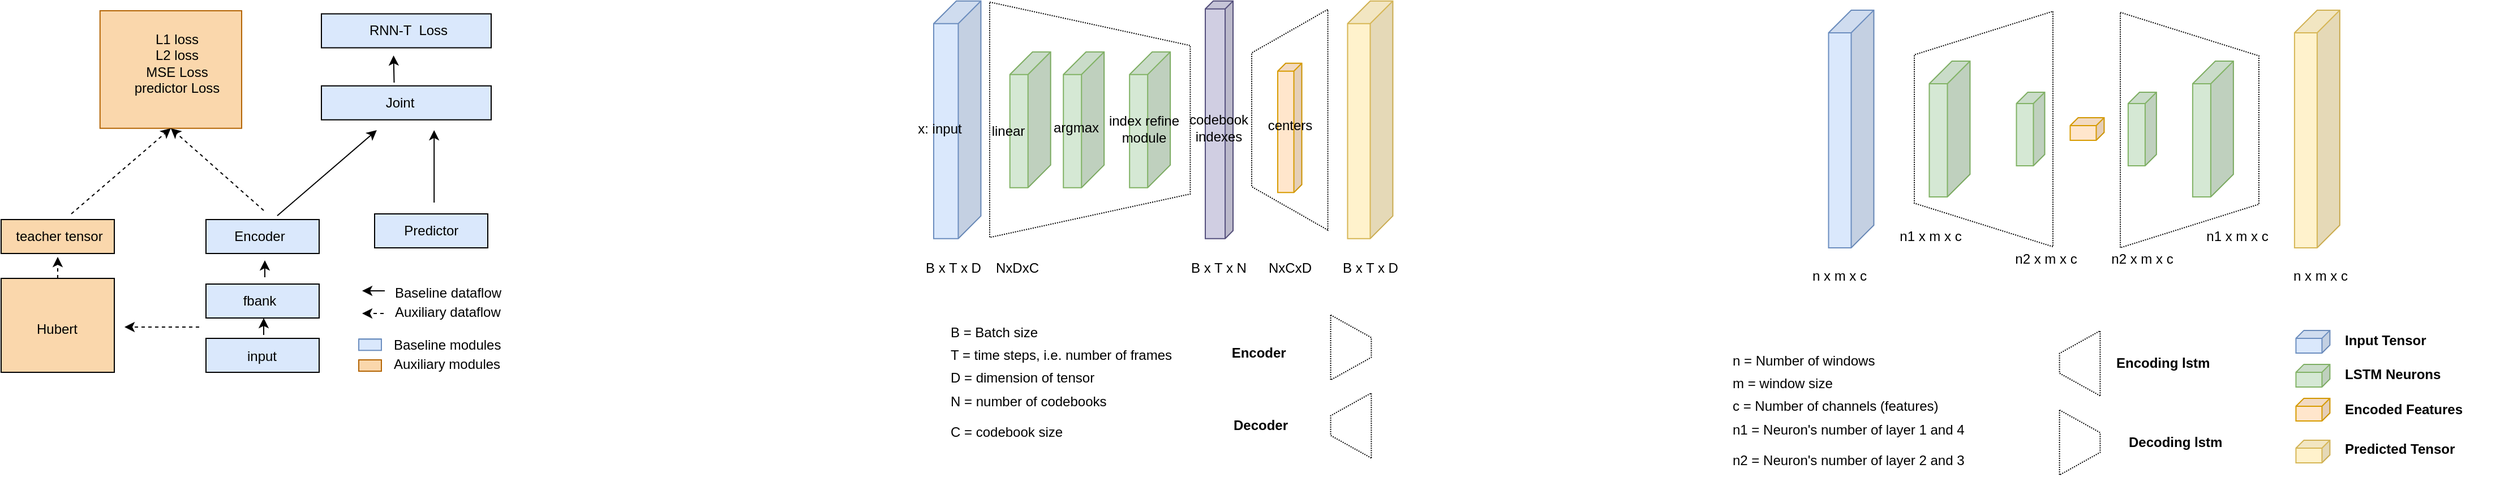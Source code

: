 <mxfile version="17.1.3" type="github">
  <diagram id="QJjx0-fPxzvcmYibJWj1" name="Page-1">
    <mxGraphModel dx="3080" dy="825" grid="0" gridSize="10" guides="1" tooltips="1" connect="1" arrows="1" fold="1" page="1" pageScale="1" pageWidth="827" pageHeight="583" background="#ffffff" math="0" shadow="0">
      <root>
        <mxCell id="0" />
        <mxCell id="1" parent="0" />
        <mxCell id="2NbUUM_VBjgZO4ZOoXt3-146" value="" style="rounded=0;whiteSpace=wrap;html=1;labelBackgroundColor=#ffffff;fontSize=12;fontColor=none;fillColor=#DAE8FC;" vertex="1" parent="1">
          <mxGeometry x="-1165" y="113.23" width="150" height="30" as="geometry" />
        </mxCell>
        <mxCell id="2NbUUM_VBjgZO4ZOoXt3-145" value="" style="rounded=0;whiteSpace=wrap;html=1;labelBackgroundColor=#ffffff;fontSize=12;fontColor=none;fillColor=#DAE8FC;" vertex="1" parent="1">
          <mxGeometry x="-1165" y="176.87" width="150" height="30" as="geometry" />
        </mxCell>
        <mxCell id="2NbUUM_VBjgZO4ZOoXt3-143" value="" style="rounded=0;whiteSpace=wrap;html=1;labelBackgroundColor=#ffffff;fontSize=12;fontColor=none;fillColor=#DAE8FC;" vertex="1" parent="1">
          <mxGeometry x="-1118" y="290" width="100" height="30" as="geometry" />
        </mxCell>
        <mxCell id="2NbUUM_VBjgZO4ZOoXt3-75" value="" style="shape=cube;whiteSpace=wrap;html=1;boundedLbl=1;backgroundOutline=1;darkOpacity=0.05;darkOpacity2=0.1;size=7;direction=east;flipH=1;fillColor=#ffe6cc;strokeColor=#d79b00;" vertex="1" parent="1">
          <mxGeometry x="-320" y="156.865" width="21.27" height="114.27" as="geometry" />
        </mxCell>
        <mxCell id="2NbUUM_VBjgZO4ZOoXt3-55" value="" style="shape=cube;whiteSpace=wrap;html=1;boundedLbl=1;backgroundOutline=1;darkOpacity=0.05;darkOpacity2=0.1;size=20;direction=east;flipH=1;fillColor=#d5e8d4;strokeColor=#82b366;" vertex="1" parent="1">
          <mxGeometry x="-509.39" y="146.84" width="36" height="120" as="geometry" />
        </mxCell>
        <mxCell id="4f-DMQIj-ya-iA7LCkDa-11" value="" style="shape=cube;whiteSpace=wrap;html=1;boundedLbl=1;backgroundOutline=1;darkOpacity=0.05;darkOpacity2=0.1;size=20;direction=east;flipH=1;fillColor=#dae8fc;strokeColor=#6c8ebf;" parent="1" vertex="1">
          <mxGeometry x="166.73" y="110" width="40" height="210" as="geometry" />
        </mxCell>
        <mxCell id="4f-DMQIj-ya-iA7LCkDa-12" value="" style="shape=cube;whiteSpace=wrap;html=1;boundedLbl=1;backgroundOutline=1;darkOpacity=0.05;darkOpacity2=0.1;size=20;direction=east;flipH=1;fillColor=#d5e8d4;strokeColor=#82b366;" parent="1" vertex="1">
          <mxGeometry x="255.73" y="155" width="36" height="120" as="geometry" />
        </mxCell>
        <mxCell id="4f-DMQIj-ya-iA7LCkDa-15" value="" style="shape=cube;whiteSpace=wrap;html=1;boundedLbl=1;backgroundOutline=1;darkOpacity=0.05;darkOpacity2=0.1;size=10;direction=east;flipH=1;fillColor=#d5e8d4;strokeColor=#82b366;" parent="1" vertex="1">
          <mxGeometry x="332.73" y="182.5" width="25" height="65" as="geometry" />
        </mxCell>
        <mxCell id="4f-DMQIj-ya-iA7LCkDa-23" value="" style="shape=cube;whiteSpace=wrap;html=1;boundedLbl=1;backgroundOutline=1;darkOpacity=0.05;darkOpacity2=0.1;size=7;direction=east;flipH=1;fillColor=#dae8fc;strokeColor=#6c8ebf;" parent="1" vertex="1">
          <mxGeometry x="579.71" y="392.94" width="30" height="20" as="geometry" />
        </mxCell>
        <mxCell id="4f-DMQIj-ya-iA7LCkDa-24" value="" style="shape=cube;whiteSpace=wrap;html=1;boundedLbl=1;backgroundOutline=1;darkOpacity=0.05;darkOpacity2=0.1;size=7;direction=east;flipH=1;fillColor=#d5e8d4;strokeColor=#82b366;" parent="1" vertex="1">
          <mxGeometry x="579.71" y="422.94" width="30" height="20" as="geometry" />
        </mxCell>
        <mxCell id="4f-DMQIj-ya-iA7LCkDa-26" value="" style="shape=cube;whiteSpace=wrap;html=1;boundedLbl=1;backgroundOutline=1;darkOpacity=0.05;darkOpacity2=0.1;size=7;direction=east;flipH=1;fillColor=#ffe6cc;strokeColor=#d79b00;" parent="1" vertex="1">
          <mxGeometry x="380.23" y="205" width="30" height="20" as="geometry" />
        </mxCell>
        <mxCell id="4f-DMQIj-ya-iA7LCkDa-39" value="n x m x c" style="text;html=1;strokeColor=none;fillColor=none;align=center;verticalAlign=middle;whiteSpace=wrap;rounded=0;" parent="1" vertex="1">
          <mxGeometry x="126.73" y="330" width="99" height="30" as="geometry" />
        </mxCell>
        <mxCell id="4f-DMQIj-ya-iA7LCkDa-50" value="Input Tensor" style="text;html=1;strokeColor=none;fillColor=none;align=left;verticalAlign=middle;whiteSpace=wrap;rounded=0;fontStyle=1" parent="1" vertex="1">
          <mxGeometry x="620.71" y="390" width="138" height="23.88" as="geometry" />
        </mxCell>
        <mxCell id="4f-DMQIj-ya-iA7LCkDa-51" value="LSTM Neurons" style="text;html=1;strokeColor=none;fillColor=none;align=left;verticalAlign=middle;whiteSpace=wrap;rounded=0;fontStyle=1" parent="1" vertex="1">
          <mxGeometry x="620.71" y="420" width="138" height="23.88" as="geometry" />
        </mxCell>
        <mxCell id="4f-DMQIj-ya-iA7LCkDa-52" value="Encoded Features" style="text;html=1;strokeColor=none;fillColor=none;align=left;verticalAlign=middle;whiteSpace=wrap;rounded=0;fontStyle=1" parent="1" vertex="1">
          <mxGeometry x="620.71" y="451.06" width="138" height="23.88" as="geometry" />
        </mxCell>
        <mxCell id="q16qMvtAuAjUv3j_tnUs-1" value="" style="shape=cube;whiteSpace=wrap;html=1;boundedLbl=1;backgroundOutline=1;darkOpacity=0.05;darkOpacity2=0.1;size=20;direction=east;flipH=1;fillColor=#fff2cc;strokeColor=#d6b656;" parent="1" vertex="1">
          <mxGeometry x="578.44" y="110" width="40" height="210" as="geometry" />
        </mxCell>
        <mxCell id="q16qMvtAuAjUv3j_tnUs-4" value="" style="shape=cube;whiteSpace=wrap;html=1;boundedLbl=1;backgroundOutline=1;darkOpacity=0.05;darkOpacity2=0.1;size=10;direction=east;flipH=1;fillColor=#d5e8d4;strokeColor=#82b366;" parent="1" vertex="1">
          <mxGeometry x="431.44" y="182.5" width="25" height="65" as="geometry" />
        </mxCell>
        <mxCell id="q16qMvtAuAjUv3j_tnUs-5" value="" style="shape=cube;whiteSpace=wrap;html=1;boundedLbl=1;backgroundOutline=1;darkOpacity=0.05;darkOpacity2=0.1;size=20;direction=east;flipH=1;fillColor=#d5e8d4;strokeColor=#82b366;" parent="1" vertex="1">
          <mxGeometry x="488.44" y="155" width="36" height="120" as="geometry" />
        </mxCell>
        <mxCell id="q16qMvtAuAjUv3j_tnUs-6" value="" style="shape=cube;whiteSpace=wrap;html=1;boundedLbl=1;backgroundOutline=1;darkOpacity=0.05;darkOpacity2=0.1;size=7;direction=east;flipH=1;fillColor=#ffe6cc;strokeColor=#d79b00;" parent="1" vertex="1">
          <mxGeometry x="579.71" y="453" width="30" height="20" as="geometry" />
        </mxCell>
        <mxCell id="q16qMvtAuAjUv3j_tnUs-7" value="" style="shape=cube;whiteSpace=wrap;html=1;boundedLbl=1;backgroundOutline=1;darkOpacity=0.05;darkOpacity2=0.1;size=7;direction=east;flipH=1;fillColor=#fff2cc;strokeColor=#d6b656;" parent="1" vertex="1">
          <mxGeometry x="579.71" y="490.0" width="30" height="20" as="geometry" />
        </mxCell>
        <mxCell id="q16qMvtAuAjUv3j_tnUs-8" value="Predicted Tensor" style="text;html=1;strokeColor=none;fillColor=none;align=left;verticalAlign=middle;whiteSpace=wrap;rounded=0;fontStyle=1" parent="1" vertex="1">
          <mxGeometry x="620.71" y="486.12" width="138" height="23.88" as="geometry" />
        </mxCell>
        <mxCell id="q16qMvtAuAjUv3j_tnUs-13" value="" style="shape=trapezoid;perimeter=trapezoidPerimeter;whiteSpace=wrap;html=1;fixedSize=1;rotation=-90;dashed=1;dashPattern=1 1;fillColor=none;direction=west;size=38.41;" parent="1" vertex="1">
          <mxGeometry x="381.73" y="154.69" width="207.98" height="122.45" as="geometry" />
        </mxCell>
        <mxCell id="q16qMvtAuAjUv3j_tnUs-14" value="&lt;b&gt;Encoding lstm&amp;nbsp;&lt;/b&gt;" style="text;html=1;strokeColor=none;fillColor=none;align=center;verticalAlign=middle;whiteSpace=wrap;rounded=0;dashed=1;dashPattern=1 1;" parent="1" vertex="1">
          <mxGeometry x="406.47" y="412.04" width="116" height="20" as="geometry" />
        </mxCell>
        <mxCell id="q16qMvtAuAjUv3j_tnUs-15" value="&lt;b&gt;Decoding lstm&amp;nbsp;&lt;/b&gt;" style="text;html=1;strokeColor=none;fillColor=none;align=center;verticalAlign=middle;whiteSpace=wrap;rounded=0;dashed=1;dashPattern=1 1;" parent="1" vertex="1">
          <mxGeometry x="417.47" y="482.04" width="116" height="20" as="geometry" />
        </mxCell>
        <mxCell id="q16qMvtAuAjUv3j_tnUs-16" value="" style="shape=trapezoid;perimeter=trapezoidPerimeter;whiteSpace=wrap;html=1;fixedSize=1;fillColor=none;rotation=-90;dashed=1;dashPattern=1 1;" parent="1" vertex="1">
          <mxGeometry x="360" y="404.08" width="57.47" height="35.92" as="geometry" />
        </mxCell>
        <mxCell id="q16qMvtAuAjUv3j_tnUs-17" value="" style="shape=trapezoid;perimeter=trapezoidPerimeter;whiteSpace=wrap;html=1;fixedSize=1;rotation=90;dashed=1;dashPattern=1 1;fillColor=none;direction=west;size=38.41;" parent="1" vertex="1">
          <mxGeometry x="199.74" y="153.77" width="207.98" height="122.45" as="geometry" />
        </mxCell>
        <mxCell id="q16qMvtAuAjUv3j_tnUs-19" value="" style="shape=trapezoid;perimeter=trapezoidPerimeter;whiteSpace=wrap;html=1;fixedSize=1;dashed=1;dashPattern=1 1;fillColor=none;rotation=-90;direction=west;" parent="1" vertex="1">
          <mxGeometry x="360" y="474.08" width="57.47" height="35.92" as="geometry" />
        </mxCell>
        <mxCell id="q16qMvtAuAjUv3j_tnUs-20" value="n x m x c" style="text;html=1;strokeColor=none;fillColor=none;align=center;verticalAlign=middle;whiteSpace=wrap;rounded=0;" parent="1" vertex="1">
          <mxGeometry x="551.73" y="330" width="99" height="30" as="geometry" />
        </mxCell>
        <mxCell id="q16qMvtAuAjUv3j_tnUs-21" value="n1 x m x c" style="text;html=1;strokeColor=none;fillColor=none;align=center;verticalAlign=middle;whiteSpace=wrap;rounded=0;dashed=1;dashPattern=1 1;" parent="1" vertex="1">
          <mxGeometry x="216.73" y="300" width="80" height="20" as="geometry" />
        </mxCell>
        <mxCell id="q16qMvtAuAjUv3j_tnUs-22" value="n2&amp;nbsp;x m x c" style="text;html=1;strokeColor=none;fillColor=none;align=center;verticalAlign=middle;whiteSpace=wrap;rounded=0;dashed=1;dashPattern=1 1;" parent="1" vertex="1">
          <mxGeometry x="318.73" y="320" width="80" height="20" as="geometry" />
        </mxCell>
        <mxCell id="q16qMvtAuAjUv3j_tnUs-23" value="n2&amp;nbsp;x m x c" style="text;html=1;strokeColor=none;fillColor=none;align=center;verticalAlign=middle;whiteSpace=wrap;rounded=0;dashed=1;dashPattern=1 1;" parent="1" vertex="1">
          <mxGeometry x="403.94" y="320" width="80" height="20" as="geometry" />
        </mxCell>
        <mxCell id="q16qMvtAuAjUv3j_tnUs-24" value="n1 x m x c" style="text;html=1;strokeColor=none;fillColor=none;align=center;verticalAlign=middle;whiteSpace=wrap;rounded=0;dashed=1;dashPattern=1 1;" parent="1" vertex="1">
          <mxGeometry x="488.44" y="300" width="80" height="20" as="geometry" />
        </mxCell>
        <mxCell id="q16qMvtAuAjUv3j_tnUs-25" value="n = Number of windows&amp;nbsp;" style="text;html=1;strokeColor=none;fillColor=none;align=center;verticalAlign=middle;whiteSpace=wrap;rounded=0;dashed=1;dashPattern=1 1;" parent="1" vertex="1">
          <mxGeometry x="68" y="410" width="156.51" height="20" as="geometry" />
        </mxCell>
        <mxCell id="q16qMvtAuAjUv3j_tnUs-26" value="m = window size&amp;nbsp;&amp;nbsp;" style="text;html=1;strokeColor=none;fillColor=none;align=left;verticalAlign=middle;whiteSpace=wrap;rounded=0;dashed=1;dashPattern=1 1;" parent="1" vertex="1">
          <mxGeometry x="80.01" y="430" width="140" height="20" as="geometry" />
        </mxCell>
        <mxCell id="q16qMvtAuAjUv3j_tnUs-27" value="c = Number of channels (features)&amp;nbsp;" style="text;html=1;strokeColor=none;fillColor=none;align=left;verticalAlign=middle;whiteSpace=wrap;rounded=0;dashed=1;dashPattern=1 1;" parent="1" vertex="1">
          <mxGeometry x="80.01" y="450" width="211" height="20" as="geometry" />
        </mxCell>
        <mxCell id="q16qMvtAuAjUv3j_tnUs-28" value="n1 = Neuron&#39;s number of layer 1 and 4&amp;nbsp;" style="text;html=1;strokeColor=none;fillColor=none;align=left;verticalAlign=middle;whiteSpace=wrap;rounded=0;dashed=1;dashPattern=1 1;" parent="1" vertex="1">
          <mxGeometry x="80.01" y="471.06" width="221" height="20" as="geometry" />
        </mxCell>
        <mxCell id="q16qMvtAuAjUv3j_tnUs-29" value="n2 = Neuron&#39;s number of layer 2 and 3&amp;nbsp;" style="text;html=1;strokeColor=none;fillColor=none;align=left;verticalAlign=middle;whiteSpace=wrap;rounded=0;dashed=1;dashPattern=1 1;" parent="1" vertex="1">
          <mxGeometry x="80.01" y="498.16" width="221" height="20" as="geometry" />
        </mxCell>
        <mxCell id="2NbUUM_VBjgZO4ZOoXt3-16" value="" style="shape=cube;whiteSpace=wrap;html=1;boundedLbl=1;backgroundOutline=1;darkOpacity=0.05;darkOpacity2=0.1;size=20;direction=east;flipH=1;fillColor=#dae8fc;strokeColor=#6c8ebf;" vertex="1" parent="1">
          <mxGeometry x="-624" y="101.84" width="41.73" height="210" as="geometry" />
        </mxCell>
        <mxCell id="2NbUUM_VBjgZO4ZOoXt3-17" value="" style="shape=cube;whiteSpace=wrap;html=1;boundedLbl=1;backgroundOutline=1;darkOpacity=0.05;darkOpacity2=0.1;size=20;direction=east;flipH=1;fillColor=#d5e8d4;strokeColor=#82b366;" vertex="1" parent="1">
          <mxGeometry x="-556.66" y="146.84" width="36" height="120" as="geometry" />
        </mxCell>
        <mxCell id="2NbUUM_VBjgZO4ZOoXt3-21" value="" style="shape=cube;whiteSpace=wrap;html=1;boundedLbl=1;backgroundOutline=1;darkOpacity=0.05;darkOpacity2=0.1;size=7;direction=east;flipH=1;fillColor=#d0cee2;strokeColor=#56517e;" vertex="1" parent="1">
          <mxGeometry x="-384.0" y="101.84" width="24.53" height="210" as="geometry" />
        </mxCell>
        <mxCell id="2NbUUM_VBjgZO4ZOoXt3-22" value="B x T x D" style="text;html=1;strokeColor=none;fillColor=none;align=center;verticalAlign=middle;whiteSpace=wrap;rounded=0;" vertex="1" parent="1">
          <mxGeometry x="-655.66" y="323" width="99" height="30" as="geometry" />
        </mxCell>
        <mxCell id="2NbUUM_VBjgZO4ZOoXt3-26" value="" style="shape=cube;whiteSpace=wrap;html=1;boundedLbl=1;backgroundOutline=1;darkOpacity=0.05;darkOpacity2=0.1;size=20;direction=east;flipH=1;fillColor=#fff2cc;strokeColor=#d6b656;" vertex="1" parent="1">
          <mxGeometry x="-258.27" y="101.84" width="40" height="210" as="geometry" />
        </mxCell>
        <mxCell id="2NbUUM_VBjgZO4ZOoXt3-32" value="" style="shape=trapezoid;perimeter=trapezoidPerimeter;whiteSpace=wrap;html=1;fixedSize=1;rotation=-90;dashed=1;dashPattern=1 1;fillColor=none;direction=west;size=38.41;" vertex="1" parent="1">
          <mxGeometry x="-589.89" y="118.23" width="207.98" height="177.22" as="geometry" />
        </mxCell>
        <mxCell id="2NbUUM_VBjgZO4ZOoXt3-33" value="&lt;b&gt;Encoder&amp;nbsp;&lt;/b&gt;" style="text;html=1;strokeColor=none;fillColor=none;align=center;verticalAlign=middle;whiteSpace=wrap;rounded=0;dashed=1;dashPattern=1 1;" vertex="1" parent="1">
          <mxGeometry x="-393.47" y="402.97" width="116" height="20" as="geometry" />
        </mxCell>
        <mxCell id="2NbUUM_VBjgZO4ZOoXt3-34" value="&lt;b&gt;Decoder&lt;/b&gt;" style="text;html=1;strokeColor=none;fillColor=none;align=center;verticalAlign=middle;whiteSpace=wrap;rounded=0;dashed=1;dashPattern=1 1;" vertex="1" parent="1">
          <mxGeometry x="-393.47" y="467.05" width="116" height="20" as="geometry" />
        </mxCell>
        <mxCell id="2NbUUM_VBjgZO4ZOoXt3-35" value="" style="shape=trapezoid;perimeter=trapezoidPerimeter;whiteSpace=wrap;html=1;fixedSize=1;fillColor=none;rotation=-90;dashed=1;dashPattern=1 1;" vertex="1" parent="1">
          <mxGeometry x="-284" y="459.09" width="57.47" height="35.92" as="geometry" />
        </mxCell>
        <mxCell id="2NbUUM_VBjgZO4ZOoXt3-37" value="" style="shape=trapezoid;perimeter=trapezoidPerimeter;whiteSpace=wrap;html=1;fixedSize=1;dashed=1;dashPattern=1 1;fillColor=none;rotation=-90;direction=west;" vertex="1" parent="1">
          <mxGeometry x="-284" y="390.09" width="57.47" height="35.92" as="geometry" />
        </mxCell>
        <mxCell id="2NbUUM_VBjgZO4ZOoXt3-39" value="B x T x N" style="text;html=1;strokeColor=none;fillColor=none;align=center;verticalAlign=middle;whiteSpace=wrap;rounded=0;dashed=1;dashPattern=1 1;" vertex="1" parent="1">
          <mxGeometry x="-411.73" y="328" width="80" height="20" as="geometry" />
        </mxCell>
        <mxCell id="2NbUUM_VBjgZO4ZOoXt3-43" value="B = Batch size&amp;nbsp;" style="text;html=1;strokeColor=none;fillColor=none;align=left;verticalAlign=middle;whiteSpace=wrap;rounded=0;dashed=1;dashPattern=1 1;flipH=1;" vertex="1" parent="1">
          <mxGeometry x="-611" y="385.0" width="156.51" height="20" as="geometry" />
        </mxCell>
        <mxCell id="2NbUUM_VBjgZO4ZOoXt3-44" value="T = time steps, i.e. number of frames" style="text;html=1;strokeColor=none;fillColor=none;align=left;verticalAlign=middle;whiteSpace=wrap;rounded=0;dashed=1;dashPattern=1 1;flipH=1;" vertex="1" parent="1">
          <mxGeometry x="-611" y="405" width="222" height="20" as="geometry" />
        </mxCell>
        <mxCell id="2NbUUM_VBjgZO4ZOoXt3-45" value="D = dimension of tensor" style="text;html=1;strokeColor=none;fillColor=none;align=left;verticalAlign=middle;whiteSpace=wrap;rounded=0;dashed=1;dashPattern=1 1;flipH=1;" vertex="1" parent="1">
          <mxGeometry x="-611" y="425.0" width="211" height="20" as="geometry" />
        </mxCell>
        <mxCell id="2NbUUM_VBjgZO4ZOoXt3-46" value="N = number of codebooks&amp;nbsp;" style="text;html=1;strokeColor=none;fillColor=none;align=left;verticalAlign=middle;whiteSpace=wrap;rounded=0;dashed=1;dashPattern=1 1;flipH=1;" vertex="1" parent="1">
          <mxGeometry x="-611" y="446.06" width="221" height="20" as="geometry" />
        </mxCell>
        <mxCell id="2NbUUM_VBjgZO4ZOoXt3-47" value="C = codebook size&amp;nbsp;" style="text;html=1;strokeColor=none;fillColor=none;align=left;verticalAlign=middle;whiteSpace=wrap;rounded=0;dashed=1;dashPattern=1 1;flipH=1;" vertex="1" parent="1">
          <mxGeometry x="-611" y="473.16" width="221" height="20" as="geometry" />
        </mxCell>
        <mxCell id="2NbUUM_VBjgZO4ZOoXt3-50" value="x: input" style="text;html=1;strokeColor=none;fillColor=none;align=center;verticalAlign=middle;whiteSpace=wrap;rounded=0;dashed=1;dashPattern=1 1;" vertex="1" parent="1">
          <mxGeometry x="-654" y="205" width="70.78" height="20" as="geometry" />
        </mxCell>
        <mxCell id="2NbUUM_VBjgZO4ZOoXt3-51" value="linear" style="text;html=1;strokeColor=none;fillColor=none;align=center;verticalAlign=middle;whiteSpace=wrap;rounded=0;dashed=1;dashPattern=1 1;" vertex="1" parent="1">
          <mxGeometry x="-586" y="206.87" width="56" height="20" as="geometry" />
        </mxCell>
        <mxCell id="2NbUUM_VBjgZO4ZOoXt3-52" value="argmax" style="text;html=1;strokeColor=none;fillColor=none;align=center;verticalAlign=middle;whiteSpace=wrap;rounded=0;dashed=1;dashPattern=1 1;" vertex="1" parent="1">
          <mxGeometry x="-535.27" y="204" width="74" height="20" as="geometry" />
        </mxCell>
        <mxCell id="2NbUUM_VBjgZO4ZOoXt3-56" value="" style="shape=cube;whiteSpace=wrap;html=1;boundedLbl=1;backgroundOutline=1;darkOpacity=0.05;darkOpacity2=0.1;size=20;direction=east;flipH=1;fillColor=#d5e8d4;strokeColor=#82b366;" vertex="1" parent="1">
          <mxGeometry x="-450.92" y="146.84" width="36" height="120" as="geometry" />
        </mxCell>
        <mxCell id="2NbUUM_VBjgZO4ZOoXt3-57" value="index refine&lt;br&gt;module" style="text;html=1;strokeColor=none;fillColor=none;align=center;verticalAlign=middle;whiteSpace=wrap;rounded=0;dashed=1;dashPattern=1 1;" vertex="1" parent="1">
          <mxGeometry x="-475.47" y="205" width="74" height="20" as="geometry" />
        </mxCell>
        <mxCell id="2NbUUM_VBjgZO4ZOoXt3-58" value="codebook indexes" style="text;html=1;strokeColor=none;fillColor=none;align=center;verticalAlign=middle;whiteSpace=wrap;rounded=0;dashed=1;dashPattern=1 1;labelBackgroundColor=none;" vertex="1" parent="1">
          <mxGeometry x="-399.74" y="204" width="56" height="20" as="geometry" />
        </mxCell>
        <mxCell id="2NbUUM_VBjgZO4ZOoXt3-59" value="centers" style="text;html=1;strokeColor=none;fillColor=none;align=center;verticalAlign=middle;whiteSpace=wrap;rounded=0;dashed=1;dashPattern=1 1;" vertex="1" parent="1">
          <mxGeometry x="-346.36" y="202" width="74" height="20" as="geometry" />
        </mxCell>
        <mxCell id="2NbUUM_VBjgZO4ZOoXt3-61" value="" style="shape=trapezoid;perimeter=trapezoidPerimeter;whiteSpace=wrap;html=1;fixedSize=1;rotation=90;dashed=1;dashPattern=1 1;fillColor=none;direction=west;size=38.41;container=0;" vertex="1" parent="1">
          <mxGeometry x="-406.86" y="173.21" width="195" height="67.26" as="geometry" />
        </mxCell>
        <mxCell id="2NbUUM_VBjgZO4ZOoXt3-62" value="NxDxC" style="text;html=1;strokeColor=none;fillColor=none;align=center;verticalAlign=middle;whiteSpace=wrap;rounded=0;dashed=1;dashPattern=1 1;" vertex="1" parent="1">
          <mxGeometry x="-589.89" y="328" width="80" height="20" as="geometry" />
        </mxCell>
        <mxCell id="2NbUUM_VBjgZO4ZOoXt3-63" value="NxCxD" style="text;html=1;strokeColor=none;fillColor=none;align=center;verticalAlign=middle;whiteSpace=wrap;rounded=0;dashed=1;dashPattern=1 1;" vertex="1" parent="1">
          <mxGeometry x="-349.36" y="328" width="80" height="20" as="geometry" />
        </mxCell>
        <mxCell id="2NbUUM_VBjgZO4ZOoXt3-65" value="B x T x D" style="text;html=1;strokeColor=none;fillColor=none;align=center;verticalAlign=middle;whiteSpace=wrap;rounded=0;dashed=1;dashPattern=1 1;" vertex="1" parent="1">
          <mxGeometry x="-278.27" y="328" width="80" height="20" as="geometry" />
        </mxCell>
        <mxCell id="2NbUUM_VBjgZO4ZOoXt3-94" value="&amp;nbsp;Predictor" style="text;html=1;strokeColor=none;fillColor=none;align=center;verticalAlign=middle;whiteSpace=wrap;rounded=0;dashed=1;dashPattern=1 1;" vertex="1" parent="1">
          <mxGeometry x="-1105.41" y="295" width="70.78" height="20" as="geometry" />
        </mxCell>
        <mxCell id="2NbUUM_VBjgZO4ZOoXt3-97" value="Joint" style="text;html=1;strokeColor=none;fillColor=none;align=center;verticalAlign=middle;whiteSpace=wrap;rounded=0;dashed=1;dashPattern=1 1;" vertex="1" parent="1">
          <mxGeometry x="-1131" y="181.87" width="70.78" height="20" as="geometry" />
        </mxCell>
        <mxCell id="2NbUUM_VBjgZO4ZOoXt3-99" value="RNN-T &amp;nbsp;Loss" style="text;html=1;strokeColor=none;fillColor=none;align=center;verticalAlign=middle;whiteSpace=wrap;rounded=0;dashed=1;dashPattern=1 1;" vertex="1" parent="1">
          <mxGeometry x="-1142" y="118.23" width="108" height="20" as="geometry" />
        </mxCell>
        <mxCell id="2NbUUM_VBjgZO4ZOoXt3-110" value="" style="endArrow=classic;html=1;rounded=0;fontSize=12;fontColor=none;" edge="1" parent="1">
          <mxGeometry width="50" height="50" relative="1" as="geometry">
            <mxPoint x="-1065.41" y="280" as="sourcePoint" />
            <mxPoint x="-1065.41" y="215.96" as="targetPoint" />
          </mxGeometry>
        </mxCell>
        <mxCell id="2NbUUM_VBjgZO4ZOoXt3-116" value="" style="shape=cube;whiteSpace=wrap;html=1;boundedLbl=1;backgroundOutline=1;darkOpacity=0.05;darkOpacity2=0.1;fillColor=#fad7ac;direction=east;size=0;flipV=1;flipH=1;container=0;rotation=-90;strokeColor=#b46504;" vertex="1" parent="1">
          <mxGeometry x="-1350" y="99.87" width="103.9" height="125.13" as="geometry" />
        </mxCell>
        <mxCell id="2NbUUM_VBjgZO4ZOoXt3-118" value="" style="endArrow=classic;html=1;rounded=0;fontSize=12;fontColor=none;entryX=0;entryY=0;entryDx=103.9;entryDy=62.565;entryPerimeter=0;dashed=1;" edge="1" parent="1" target="2NbUUM_VBjgZO4ZOoXt3-116">
          <mxGeometry width="50" height="50" relative="1" as="geometry">
            <mxPoint x="-1216" y="287" as="sourcePoint" />
            <mxPoint x="-996" y="312" as="targetPoint" />
          </mxGeometry>
        </mxCell>
        <mxCell id="2NbUUM_VBjgZO4ZOoXt3-120" value="" style="endArrow=classic;html=1;rounded=0;fontSize=12;fontColor=none;dashed=1;entryX=0;entryY=0;entryDx=103.9;entryDy=62.565;entryPerimeter=0;" edge="1" parent="1" target="2NbUUM_VBjgZO4ZOoXt3-116">
          <mxGeometry width="50" height="50" relative="1" as="geometry">
            <mxPoint x="-1386" y="290" as="sourcePoint" />
            <mxPoint x="-1418" y="134" as="targetPoint" />
          </mxGeometry>
        </mxCell>
        <mxCell id="2NbUUM_VBjgZO4ZOoXt3-122" value="L1 loss&lt;br&gt;L2 loss&lt;br&gt;MSE Loss&lt;br&gt;predictor Loss" style="text;html=1;strokeColor=none;fillColor=none;align=center;verticalAlign=middle;whiteSpace=wrap;rounded=0;dashed=1;dashPattern=1 1;" vertex="1" parent="1">
          <mxGeometry x="-1361.55" y="146.84" width="139" height="20" as="geometry" />
        </mxCell>
        <mxCell id="2NbUUM_VBjgZO4ZOoXt3-125" value="" style="endArrow=classic;html=1;rounded=0;fontSize=12;fontColor=none;exitX=0;exitY=0;exitDx=0;exitDy=83.25;exitPerimeter=0;" edge="1" parent="1">
          <mxGeometry width="50" height="50" relative="1" as="geometry">
            <mxPoint x="-1100.75" y="174" as="sourcePoint" />
            <mxPoint x="-1101.25" y="149.96" as="targetPoint" />
          </mxGeometry>
        </mxCell>
        <mxCell id="2NbUUM_VBjgZO4ZOoXt3-127" value="" style="shape=cube;whiteSpace=wrap;html=1;boundedLbl=1;backgroundOutline=1;darkOpacity=0.05;darkOpacity2=0.1;fillColor=#fad7ac;direction=east;size=0;flipV=1;flipH=1;container=0;rotation=-90;strokeColor=#b46504;" vertex="1" parent="1">
          <mxGeometry x="-1127" y="414.0" width="10" height="20" as="geometry" />
        </mxCell>
        <mxCell id="2NbUUM_VBjgZO4ZOoXt3-129" value="" style="shape=cube;whiteSpace=wrap;html=1;boundedLbl=1;backgroundOutline=1;darkOpacity=0.05;darkOpacity2=0.1;fillColor=#dae8fc;direction=east;size=0;flipV=1;flipH=1;container=0;rotation=-90;strokeColor=#6c8ebf;" vertex="1" parent="1">
          <mxGeometry x="-1127" y="395.68" width="10" height="20" as="geometry" />
        </mxCell>
        <mxCell id="2NbUUM_VBjgZO4ZOoXt3-131" value="Baseline modules" style="text;html=1;strokeColor=none;fillColor=none;align=left;verticalAlign=middle;whiteSpace=wrap;rounded=0;dashed=1;dashPattern=1 1;flipH=1;" vertex="1" parent="1">
          <mxGeometry x="-1103" y="395.59" width="156.51" height="20" as="geometry" />
        </mxCell>
        <mxCell id="2NbUUM_VBjgZO4ZOoXt3-132" value="Auxiliary modules" style="text;html=1;strokeColor=none;fillColor=none;align=left;verticalAlign=middle;whiteSpace=wrap;rounded=0;dashed=1;dashPattern=1 1;flipH=1;" vertex="1" parent="1">
          <mxGeometry x="-1103" y="413.0" width="171" height="20" as="geometry" />
        </mxCell>
        <mxCell id="2NbUUM_VBjgZO4ZOoXt3-137" value="" style="rounded=0;whiteSpace=wrap;html=1;labelBackgroundColor=#ffffff;fontSize=12;fontColor=none;fillColor=#FAD7AC;" vertex="1" parent="1">
          <mxGeometry x="-1448" y="347" width="100" height="83" as="geometry" />
        </mxCell>
        <mxCell id="2NbUUM_VBjgZO4ZOoXt3-138" value="" style="rounded=0;whiteSpace=wrap;html=1;labelBackgroundColor=#ffffff;fontSize=12;fontColor=none;fillColor=#DAE8FC;" vertex="1" parent="1">
          <mxGeometry x="-1267" y="295" width="100" height="30" as="geometry" />
        </mxCell>
        <mxCell id="2NbUUM_VBjgZO4ZOoXt3-139" value="" style="rounded=0;whiteSpace=wrap;html=1;labelBackgroundColor=#ffffff;fontSize=12;fontColor=none;fillColor=#DAE8FC;" vertex="1" parent="1">
          <mxGeometry x="-1267" y="400" width="100" height="30" as="geometry" />
        </mxCell>
        <mxCell id="2NbUUM_VBjgZO4ZOoXt3-141" value="" style="rounded=0;whiteSpace=wrap;html=1;labelBackgroundColor=#ffffff;fontSize=12;fontColor=none;fillColor=#FAD7AC;" vertex="1" parent="1">
          <mxGeometry x="-1448" y="295" width="100" height="30" as="geometry" />
        </mxCell>
        <mxCell id="2NbUUM_VBjgZO4ZOoXt3-142" value="teacher tensor" style="text;html=1;strokeColor=none;fillColor=none;align=center;verticalAlign=middle;whiteSpace=wrap;rounded=0;dashed=1;dashPattern=1 1;" vertex="1" parent="1">
          <mxGeometry x="-1443" y="301.685" width="93" height="16.63" as="geometry" />
        </mxCell>
        <mxCell id="2NbUUM_VBjgZO4ZOoXt3-144" value="Encoder" style="text;html=1;strokeColor=none;fillColor=none;align=center;verticalAlign=middle;whiteSpace=wrap;rounded=0;dashed=1;dashPattern=1 1;" vertex="1" parent="1">
          <mxGeometry x="-1257" y="300" width="75.39" height="20" as="geometry" />
        </mxCell>
        <mxCell id="2NbUUM_VBjgZO4ZOoXt3-147" value="" style="endArrow=classic;html=1;rounded=0;fontSize=12;fontColor=none;entryX=0;entryY=0;entryDx=103.9;entryDy=62.565;entryPerimeter=0;" edge="1" parent="1">
          <mxGeometry width="50" height="50" relative="1" as="geometry">
            <mxPoint x="-1204" y="291.62" as="sourcePoint" />
            <mxPoint x="-1116.05" y="216.005" as="targetPoint" />
          </mxGeometry>
        </mxCell>
        <mxCell id="2NbUUM_VBjgZO4ZOoXt3-148" value="" style="endArrow=classic;html=1;rounded=0;fontSize=12;fontColor=none;" edge="1" parent="1">
          <mxGeometry width="50" height="50" relative="1" as="geometry">
            <mxPoint x="-1215" y="346" as="sourcePoint" />
            <mxPoint x="-1215" y="331" as="targetPoint" />
          </mxGeometry>
        </mxCell>
        <mxCell id="2NbUUM_VBjgZO4ZOoXt3-149" value="" style="endArrow=classic;html=1;rounded=0;fontSize=12;fontColor=none;dashed=1;" edge="1" parent="1" source="2NbUUM_VBjgZO4ZOoXt3-137">
          <mxGeometry width="50" height="50" relative="1" as="geometry">
            <mxPoint x="-1205" y="376" as="sourcePoint" />
            <mxPoint x="-1398" y="328" as="targetPoint" />
          </mxGeometry>
        </mxCell>
        <mxCell id="2NbUUM_VBjgZO4ZOoXt3-83" value="Hubert" style="text;html=1;strokeColor=none;fillColor=none;align=center;verticalAlign=middle;whiteSpace=wrap;rounded=0;dashed=1;dashPattern=1 1;" vertex="1" parent="1">
          <mxGeometry x="-1443" y="382" width="89" height="20" as="geometry" />
        </mxCell>
        <mxCell id="2NbUUM_VBjgZO4ZOoXt3-150" value="" style="endArrow=classic;html=1;rounded=0;fontSize=12;fontColor=none;dashed=1;" edge="1" parent="1">
          <mxGeometry width="50" height="50" relative="1" as="geometry">
            <mxPoint x="-1273" y="390" as="sourcePoint" />
            <mxPoint x="-1339" y="390" as="targetPoint" />
          </mxGeometry>
        </mxCell>
        <mxCell id="2NbUUM_VBjgZO4ZOoXt3-151" value="input" style="text;html=1;strokeColor=none;fillColor=none;align=center;verticalAlign=middle;whiteSpace=wrap;rounded=0;dashed=1;dashPattern=1 1;" vertex="1" parent="1">
          <mxGeometry x="-1264" y="407.685" width="93" height="16.63" as="geometry" />
        </mxCell>
        <mxCell id="2NbUUM_VBjgZO4ZOoXt3-152" value="" style="endArrow=classic;html=1;rounded=0;fontSize=12;fontColor=none;" edge="1" parent="1">
          <mxGeometry width="50" height="50" relative="1" as="geometry">
            <mxPoint x="-1216" y="397" as="sourcePoint" />
            <mxPoint x="-1216" y="382" as="targetPoint" />
          </mxGeometry>
        </mxCell>
        <mxCell id="2NbUUM_VBjgZO4ZOoXt3-154" value="" style="rounded=0;whiteSpace=wrap;html=1;labelBackgroundColor=#ffffff;fontSize=12;fontColor=none;fillColor=#DAE8FC;" vertex="1" parent="1">
          <mxGeometry x="-1267" y="352" width="100" height="30" as="geometry" />
        </mxCell>
        <mxCell id="2NbUUM_VBjgZO4ZOoXt3-155" value="fbank" style="text;html=1;strokeColor=none;fillColor=none;align=center;verticalAlign=middle;whiteSpace=wrap;rounded=0;dashed=1;dashPattern=1 1;" vertex="1" parent="1">
          <mxGeometry x="-1257" y="357" width="75.39" height="20" as="geometry" />
        </mxCell>
        <mxCell id="2NbUUM_VBjgZO4ZOoXt3-157" value="" style="endArrow=classic;html=1;rounded=0;fontSize=12;fontColor=none;dashed=1;" edge="1" parent="1">
          <mxGeometry width="50" height="50" relative="1" as="geometry">
            <mxPoint x="-1110" y="378" as="sourcePoint" />
            <mxPoint x="-1129" y="378" as="targetPoint" />
          </mxGeometry>
        </mxCell>
        <mxCell id="2NbUUM_VBjgZO4ZOoXt3-158" value="" style="endArrow=classic;html=1;rounded=0;fontSize=12;fontColor=none;" edge="1" parent="1">
          <mxGeometry width="50" height="50" relative="1" as="geometry">
            <mxPoint x="-1109" y="358" as="sourcePoint" />
            <mxPoint x="-1129" y="358" as="targetPoint" />
          </mxGeometry>
        </mxCell>
        <mxCell id="2NbUUM_VBjgZO4ZOoXt3-159" value="Baseline dataflow" style="text;html=1;strokeColor=none;fillColor=none;align=left;verticalAlign=middle;whiteSpace=wrap;rounded=0;dashed=1;dashPattern=1 1;flipH=1;" vertex="1" parent="1">
          <mxGeometry x="-1102" y="349.59" width="156.51" height="20" as="geometry" />
        </mxCell>
        <mxCell id="2NbUUM_VBjgZO4ZOoXt3-160" value="Auxiliary dataflow" style="text;html=1;strokeColor=none;fillColor=none;align=left;verticalAlign=middle;whiteSpace=wrap;rounded=0;dashed=1;dashPattern=1 1;flipH=1;" vertex="1" parent="1">
          <mxGeometry x="-1102" y="367.0" width="171" height="20" as="geometry" />
        </mxCell>
      </root>
    </mxGraphModel>
  </diagram>
</mxfile>
